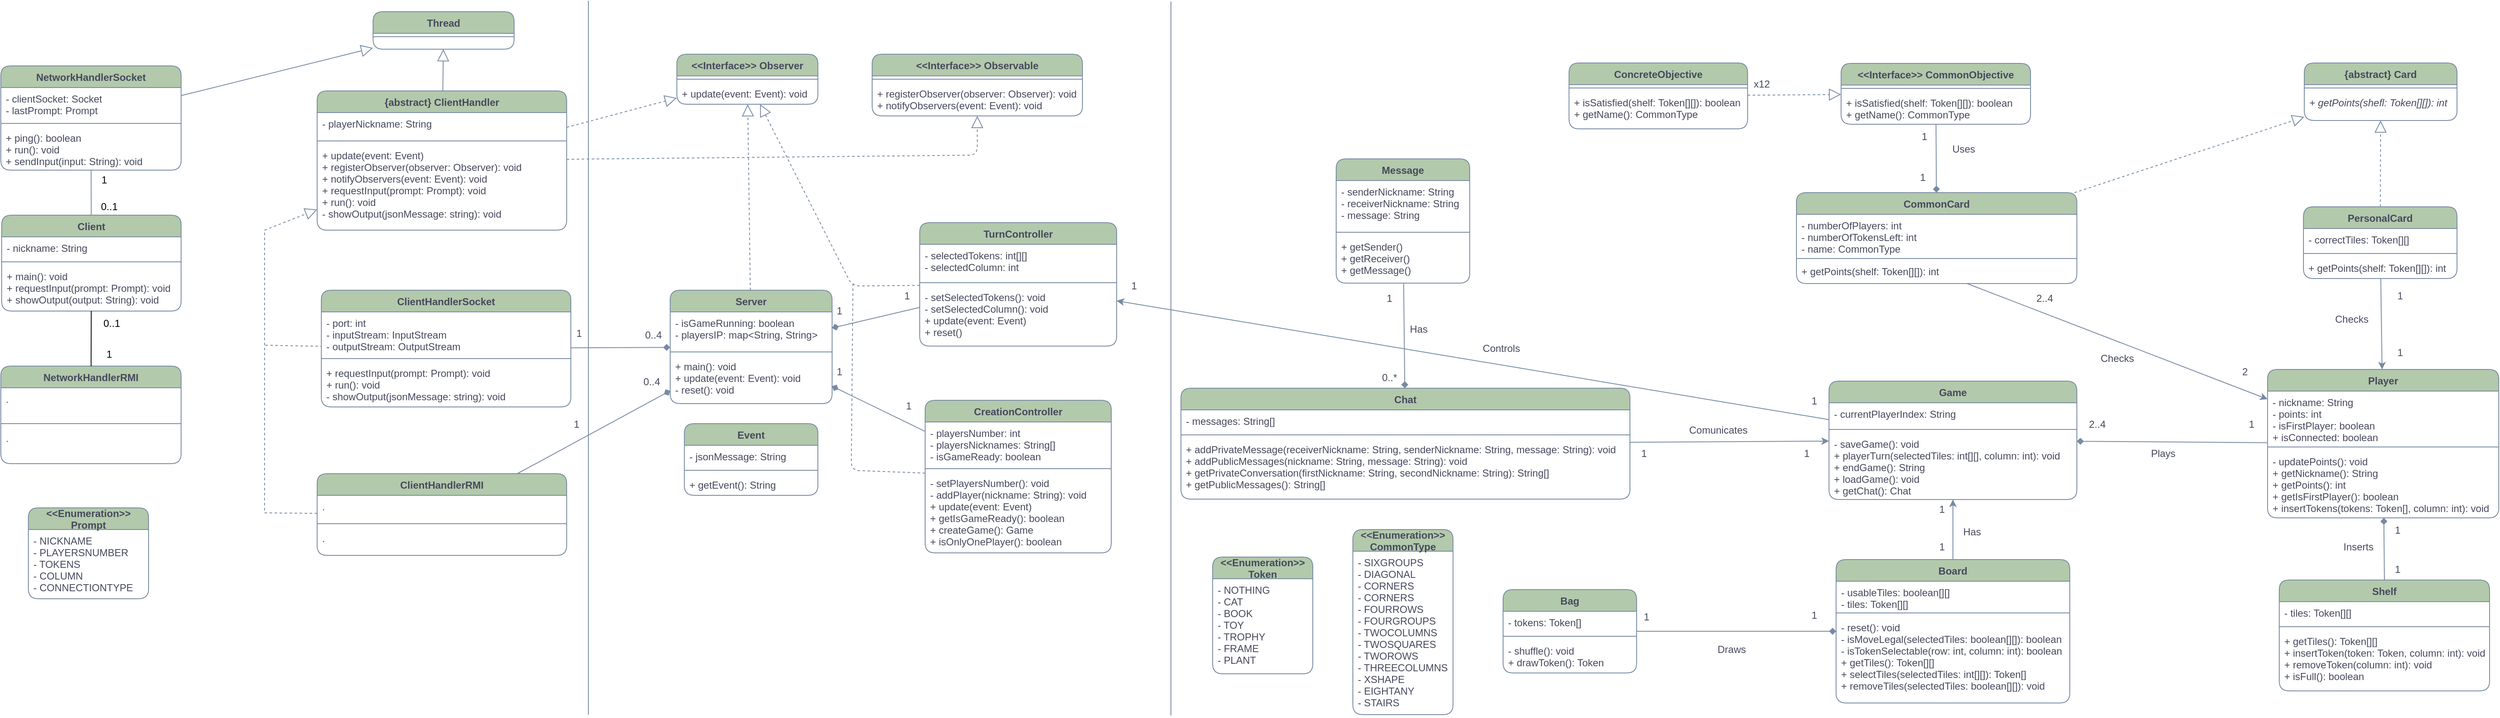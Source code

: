 <mxfile version="20.7.4" type="device"><diagram id="_t1ll57kga8P7ac47vfJ" name="Page-1"><mxGraphModel dx="3274" dy="862" grid="0" gridSize="10" guides="1" tooltips="1" connect="1" arrows="1" fold="1" page="0" pageScale="1" pageWidth="1169" pageHeight="827" background="#ffffff" math="0" shadow="0"><root><mxCell id="0"/><mxCell id="1" parent="0"/><mxCell id="5U5EhdQ0FwdngcvX8T_U-1" value="Player" style="swimlane;fontStyle=1;align=center;verticalAlign=top;childLayout=stackLayout;horizontal=1;startSize=26;horizontalStack=0;resizeParent=1;resizeParentMax=0;resizeLast=0;collapsible=1;marginBottom=0;labelBackgroundColor=none;fillColor=#B2C9AB;strokeColor=#788AA3;fontColor=#46495D;rounded=1;" parent="1" vertex="1"><mxGeometry x="1176" y="480" width="277" height="178" as="geometry"/></mxCell><mxCell id="5U5EhdQ0FwdngcvX8T_U-2" value="- nickname: String&#10;- points: int&#10;- isFirstPlayer: boolean&#10;+ isConnected: boolean" style="text;strokeColor=none;fillColor=none;align=left;verticalAlign=top;spacingLeft=4;spacingRight=4;overflow=hidden;rotatable=0;points=[[0,0.5],[1,0.5]];portConstraint=eastwest;labelBackgroundColor=none;fontColor=#46495D;rounded=1;" parent="5U5EhdQ0FwdngcvX8T_U-1" vertex="1"><mxGeometry y="26" width="277" height="63" as="geometry"/></mxCell><mxCell id="5U5EhdQ0FwdngcvX8T_U-3" value="" style="line;strokeWidth=1;fillColor=none;align=left;verticalAlign=middle;spacingTop=-1;spacingLeft=3;spacingRight=3;rotatable=0;labelPosition=right;points=[];portConstraint=eastwest;labelBackgroundColor=none;strokeColor=#788AA3;fontColor=#46495D;rounded=1;" parent="5U5EhdQ0FwdngcvX8T_U-1" vertex="1"><mxGeometry y="89" width="277" height="8" as="geometry"/></mxCell><mxCell id="5U5EhdQ0FwdngcvX8T_U-4" value="- updatePoints(): void&#10;+ getNickname(): String&#10;+ getPoints(): int&#10;+ getIsFirstPlayer(): boolean&#10;+ insertTokens(tokens: Token[], column: int): void" style="text;strokeColor=none;fillColor=none;align=left;verticalAlign=top;spacingLeft=4;spacingRight=4;overflow=hidden;rotatable=0;points=[[0,0.5],[1,0.5]];portConstraint=eastwest;labelBackgroundColor=none;fontColor=#46495D;rounded=1;" parent="5U5EhdQ0FwdngcvX8T_U-1" vertex="1"><mxGeometry y="97" width="277" height="81" as="geometry"/></mxCell><mxCell id="5U5EhdQ0FwdngcvX8T_U-5" value="Shelf" style="swimlane;fontStyle=1;align=center;verticalAlign=top;childLayout=stackLayout;horizontal=1;startSize=26;horizontalStack=0;resizeParent=1;resizeParentMax=0;resizeLast=0;collapsible=1;marginBottom=0;labelBackgroundColor=none;fillColor=#B2C9AB;strokeColor=#788AA3;fontColor=#46495D;rounded=1;" parent="1" vertex="1"><mxGeometry x="1190" y="732.5" width="252" height="133" as="geometry"/></mxCell><mxCell id="5U5EhdQ0FwdngcvX8T_U-6" value="- tiles: Token[][]" style="text;strokeColor=none;fillColor=none;align=left;verticalAlign=top;spacingLeft=4;spacingRight=4;overflow=hidden;rotatable=0;points=[[0,0.5],[1,0.5]];portConstraint=eastwest;labelBackgroundColor=none;fontColor=#46495D;rounded=1;" parent="5U5EhdQ0FwdngcvX8T_U-5" vertex="1"><mxGeometry y="26" width="252" height="26" as="geometry"/></mxCell><mxCell id="5U5EhdQ0FwdngcvX8T_U-7" value="" style="line;strokeWidth=1;fillColor=none;align=left;verticalAlign=middle;spacingTop=-1;spacingLeft=3;spacingRight=3;rotatable=0;labelPosition=right;points=[];portConstraint=eastwest;labelBackgroundColor=none;strokeColor=#788AA3;fontColor=#46495D;rounded=1;" parent="5U5EhdQ0FwdngcvX8T_U-5" vertex="1"><mxGeometry y="52" width="252" height="8" as="geometry"/></mxCell><mxCell id="5U5EhdQ0FwdngcvX8T_U-8" value="+ getTiles(): Token[][]&#10;+ insertToken(token: Token, column: int): void&#10;+ removeToken(column: int): void&#10;+ isFull(): boolean" style="text;strokeColor=none;fillColor=none;align=left;verticalAlign=top;spacingLeft=4;spacingRight=4;overflow=hidden;rotatable=0;points=[[0,0.5],[1,0.5]];portConstraint=eastwest;labelBackgroundColor=none;fontColor=#46495D;rounded=1;" parent="5U5EhdQ0FwdngcvX8T_U-5" vertex="1"><mxGeometry y="60" width="252" height="73" as="geometry"/></mxCell><mxCell id="5U5EhdQ0FwdngcvX8T_U-9" value="&lt;&lt;Enumeration&gt;&gt;&#10;Token" style="swimlane;fontStyle=1;childLayout=stackLayout;horizontal=1;startSize=26;fillColor=#B2C9AB;horizontalStack=0;resizeParent=1;resizeParentMax=0;resizeLast=0;collapsible=1;marginBottom=0;labelBackgroundColor=none;strokeColor=#788AA3;rounded=1;fontColor=#46495D;" parent="1" vertex="1"><mxGeometry x="-88" y="705" width="120" height="140" as="geometry"><mxRectangle x="130" y="310" width="140" height="40" as="alternateBounds"/></mxGeometry></mxCell><mxCell id="5U5EhdQ0FwdngcvX8T_U-10" value="- NOTHING&#10;- CAT&#10;- BOOK&#10;- TOY&#10;- TROPHY&#10;- FRAME&#10;- PLANT" style="text;strokeColor=none;fillColor=none;align=left;verticalAlign=top;spacingLeft=4;spacingRight=4;overflow=hidden;rotatable=0;points=[[0,0.5],[1,0.5]];portConstraint=eastwest;labelBackgroundColor=none;fontColor=#46495D;rounded=1;" parent="5U5EhdQ0FwdngcvX8T_U-9" vertex="1"><mxGeometry y="26" width="120" height="114" as="geometry"/></mxCell><mxCell id="5U5EhdQ0FwdngcvX8T_U-13" value="Bag" style="swimlane;fontStyle=1;align=center;verticalAlign=top;childLayout=stackLayout;horizontal=1;startSize=26;horizontalStack=0;resizeParent=1;resizeParentMax=0;resizeLast=0;collapsible=1;marginBottom=0;labelBackgroundColor=none;fillColor=#B2C9AB;strokeColor=#788AA3;fontColor=#46495D;rounded=1;" parent="1" vertex="1"><mxGeometry x="260" y="744" width="160" height="100" as="geometry"/></mxCell><mxCell id="5U5EhdQ0FwdngcvX8T_U-14" value="- tokens: Token[]" style="text;strokeColor=none;fillColor=none;align=left;verticalAlign=top;spacingLeft=4;spacingRight=4;overflow=hidden;rotatable=0;points=[[0,0.5],[1,0.5]];portConstraint=eastwest;labelBackgroundColor=none;fontColor=#46495D;rounded=1;" parent="5U5EhdQ0FwdngcvX8T_U-13" vertex="1"><mxGeometry y="26" width="160" height="26" as="geometry"/></mxCell><mxCell id="5U5EhdQ0FwdngcvX8T_U-15" value="" style="line;strokeWidth=1;fillColor=none;align=left;verticalAlign=middle;spacingTop=-1;spacingLeft=3;spacingRight=3;rotatable=0;labelPosition=right;points=[];portConstraint=eastwest;labelBackgroundColor=none;strokeColor=#788AA3;fontColor=#46495D;rounded=1;" parent="5U5EhdQ0FwdngcvX8T_U-13" vertex="1"><mxGeometry y="52" width="160" height="8" as="geometry"/></mxCell><mxCell id="5U5EhdQ0FwdngcvX8T_U-16" value="- shuffle(): void&#10;+ drawToken(): Token" style="text;strokeColor=none;fillColor=none;align=left;verticalAlign=top;spacingLeft=4;spacingRight=4;overflow=hidden;rotatable=0;points=[[0,0.5],[1,0.5]];portConstraint=eastwest;labelBackgroundColor=none;fontColor=#46495D;rounded=1;" parent="5U5EhdQ0FwdngcvX8T_U-13" vertex="1"><mxGeometry y="60" width="160" height="40" as="geometry"/></mxCell><mxCell id="5U5EhdQ0FwdngcvX8T_U-17" value="Board" style="swimlane;fontStyle=1;align=center;verticalAlign=top;childLayout=stackLayout;horizontal=1;startSize=26;horizontalStack=0;resizeParent=1;resizeParentMax=0;resizeLast=0;collapsible=1;marginBottom=0;labelBackgroundColor=none;fillColor=#B2C9AB;strokeColor=#788AA3;fontColor=#46495D;rounded=1;" parent="1" vertex="1"><mxGeometry x="659" y="708" width="280" height="172" as="geometry"/></mxCell><mxCell id="5U5EhdQ0FwdngcvX8T_U-18" value="- usableTiles: boolean[][]&#10;- tiles: Token[][]" style="text;strokeColor=none;fillColor=none;align=left;verticalAlign=top;spacingLeft=4;spacingRight=4;overflow=hidden;rotatable=0;points=[[0,0.5],[1,0.5]];portConstraint=eastwest;labelBackgroundColor=none;fontColor=#46495D;rounded=1;" parent="5U5EhdQ0FwdngcvX8T_U-17" vertex="1"><mxGeometry y="26" width="280" height="34" as="geometry"/></mxCell><mxCell id="5U5EhdQ0FwdngcvX8T_U-19" value="" style="line;strokeWidth=1;fillColor=none;align=left;verticalAlign=middle;spacingTop=-1;spacingLeft=3;spacingRight=3;rotatable=0;labelPosition=right;points=[];portConstraint=eastwest;labelBackgroundColor=none;strokeColor=#788AA3;fontColor=#46495D;rounded=1;" parent="5U5EhdQ0FwdngcvX8T_U-17" vertex="1"><mxGeometry y="60" width="280" height="8" as="geometry"/></mxCell><mxCell id="5U5EhdQ0FwdngcvX8T_U-20" value="- reset(): void&#10;- isMoveLegal(selectedTiles: boolean[][]): boolean&#10;- isTokenSelectable(row: int, column: int): boolean&#10;+ getTiles(): Token[][]&#10;+ selectTiles(selectedTiles: int[][]): Token[]&#10;+ removeTiles(selectedTiles: boolean[][]): void" style="text;strokeColor=none;fillColor=none;align=left;verticalAlign=top;spacingLeft=4;spacingRight=4;overflow=hidden;rotatable=0;points=[[0,0.5],[1,0.5]];portConstraint=eastwest;labelBackgroundColor=none;fontColor=#46495D;rounded=1;" parent="5U5EhdQ0FwdngcvX8T_U-17" vertex="1"><mxGeometry y="68" width="280" height="104" as="geometry"/></mxCell><mxCell id="5U5EhdQ0FwdngcvX8T_U-26" value="PersonalCard" style="swimlane;fontStyle=1;align=center;verticalAlign=top;childLayout=stackLayout;horizontal=1;startSize=26;horizontalStack=0;resizeParent=1;resizeParentMax=0;resizeLast=0;collapsible=1;marginBottom=0;labelBackgroundColor=none;fillColor=#B2C9AB;strokeColor=#788AA3;fontColor=#46495D;rounded=1;" parent="1" vertex="1"><mxGeometry x="1219" y="285" width="184" height="86" as="geometry"/></mxCell><mxCell id="5U5EhdQ0FwdngcvX8T_U-27" value="- correctTiles: Token[][]" style="text;strokeColor=none;fillColor=none;align=left;verticalAlign=top;spacingLeft=4;spacingRight=4;overflow=hidden;rotatable=0;points=[[0,0.5],[1,0.5]];portConstraint=eastwest;labelBackgroundColor=none;fontColor=#46495D;rounded=1;" parent="5U5EhdQ0FwdngcvX8T_U-26" vertex="1"><mxGeometry y="26" width="184" height="26" as="geometry"/></mxCell><mxCell id="5U5EhdQ0FwdngcvX8T_U-28" value="" style="line;strokeWidth=1;fillColor=none;align=left;verticalAlign=middle;spacingTop=-1;spacingLeft=3;spacingRight=3;rotatable=0;labelPosition=right;points=[];portConstraint=eastwest;labelBackgroundColor=none;strokeColor=#788AA3;fontColor=#46495D;rounded=1;" parent="5U5EhdQ0FwdngcvX8T_U-26" vertex="1"><mxGeometry y="52" width="184" height="8" as="geometry"/></mxCell><mxCell id="5U5EhdQ0FwdngcvX8T_U-29" value="+ getPoints(shelf: Token[][]): int" style="text;strokeColor=none;fillColor=none;align=left;verticalAlign=top;spacingLeft=4;spacingRight=4;overflow=hidden;rotatable=0;points=[[0,0.5],[1,0.5]];portConstraint=eastwest;labelBackgroundColor=none;fontColor=#46495D;rounded=1;" parent="5U5EhdQ0FwdngcvX8T_U-26" vertex="1"><mxGeometry y="60" width="184" height="26" as="geometry"/></mxCell><mxCell id="5U5EhdQ0FwdngcvX8T_U-30" value="CommonCard" style="swimlane;fontStyle=1;align=center;verticalAlign=top;childLayout=stackLayout;horizontal=1;startSize=26;horizontalStack=0;resizeParent=1;resizeParentMax=0;resizeLast=0;collapsible=1;marginBottom=0;labelBackgroundColor=none;fillColor=#B2C9AB;strokeColor=#788AA3;fontColor=#46495D;rounded=1;" parent="1" vertex="1"><mxGeometry x="611.5" y="268" width="336" height="109" as="geometry"/></mxCell><mxCell id="5U5EhdQ0FwdngcvX8T_U-31" value="- numberOfPlayers: int&#10;- numberOfTokensLeft: int&#10;- name: CommonType" style="text;strokeColor=none;fillColor=none;align=left;verticalAlign=top;spacingLeft=4;spacingRight=4;overflow=hidden;rotatable=0;points=[[0,0.5],[1,0.5]];portConstraint=eastwest;labelBackgroundColor=none;fontColor=#46495D;rounded=1;" parent="5U5EhdQ0FwdngcvX8T_U-30" vertex="1"><mxGeometry y="26" width="336" height="51" as="geometry"/></mxCell><mxCell id="5U5EhdQ0FwdngcvX8T_U-32" value="" style="line;strokeWidth=1;fillColor=none;align=left;verticalAlign=middle;spacingTop=-1;spacingLeft=3;spacingRight=3;rotatable=0;labelPosition=right;points=[];portConstraint=eastwest;labelBackgroundColor=none;strokeColor=#788AA3;fontColor=#46495D;rounded=1;" parent="5U5EhdQ0FwdngcvX8T_U-30" vertex="1"><mxGeometry y="77" width="336" height="4" as="geometry"/></mxCell><mxCell id="5U5EhdQ0FwdngcvX8T_U-33" value="+ getPoints(shelf: Token[][]): int&#10;" style="text;strokeColor=none;fillColor=none;align=left;verticalAlign=top;spacingLeft=4;spacingRight=4;overflow=hidden;rotatable=0;points=[[0,0.5],[1,0.5]];portConstraint=eastwest;labelBackgroundColor=none;fontColor=#46495D;rounded=1;" parent="5U5EhdQ0FwdngcvX8T_U-30" vertex="1"><mxGeometry y="81" width="336" height="28" as="geometry"/></mxCell><mxCell id="5U5EhdQ0FwdngcvX8T_U-46" value="Game" style="swimlane;fontStyle=1;align=center;verticalAlign=top;childLayout=stackLayout;horizontal=1;startSize=26;horizontalStack=0;resizeParent=1;resizeParentMax=0;resizeLast=0;collapsible=1;marginBottom=0;strokeColor=#788AA3;fontColor=#46495D;fillColor=#B2C9AB;labelBackgroundColor=none;rounded=1;" parent="1" vertex="1"><mxGeometry x="650.5" y="494" width="297" height="142" as="geometry"><mxRectangle x="788" y="483" width="68" height="26" as="alternateBounds"/></mxGeometry></mxCell><mxCell id="5U5EhdQ0FwdngcvX8T_U-47" value="- currentPlayerIndex: String" style="text;strokeColor=none;fillColor=none;align=left;verticalAlign=top;spacingLeft=4;spacingRight=4;overflow=hidden;rotatable=0;points=[[0,0.5],[1,0.5]];portConstraint=eastwest;fontColor=#46495D;labelBackgroundColor=none;rounded=1;" parent="5U5EhdQ0FwdngcvX8T_U-46" vertex="1"><mxGeometry y="26" width="297" height="28" as="geometry"/></mxCell><mxCell id="5U5EhdQ0FwdngcvX8T_U-48" value="" style="line;strokeWidth=1;fillColor=none;align=left;verticalAlign=middle;spacingTop=-1;spacingLeft=3;spacingRight=3;rotatable=0;labelPosition=right;points=[];portConstraint=eastwest;strokeColor=#788AA3;fontColor=#46495D;labelBackgroundColor=none;rounded=1;" parent="5U5EhdQ0FwdngcvX8T_U-46" vertex="1"><mxGeometry y="54" width="297" height="8" as="geometry"/></mxCell><mxCell id="5U5EhdQ0FwdngcvX8T_U-49" value="- saveGame(): void&#10;+ playerTurn(selectedTiles: int[][], column: int): void&#10;+ endGame(): String&#10;+ loadGame(): void&#10;+ getChat(): Chat" style="text;strokeColor=none;fillColor=none;align=left;verticalAlign=top;spacingLeft=4;spacingRight=4;overflow=hidden;rotatable=0;points=[[0,0.5],[1,0.5]];portConstraint=eastwest;fontColor=#46495D;labelBackgroundColor=none;rounded=1;" parent="5U5EhdQ0FwdngcvX8T_U-46" vertex="1"><mxGeometry y="62" width="297" height="80" as="geometry"/></mxCell><mxCell id="8uxAzN5dOBolWnlY6mp5-1" value="" style="endArrow=none;html=1;rounded=1;entryX=0.5;entryY=0;entryDx=0;entryDy=0;startArrow=diamond;startFill=1;endFill=0;labelBackgroundColor=none;strokeColor=#788AA3;fontColor=default;" parent="1" source="5U5EhdQ0FwdngcvX8T_U-1" target="5U5EhdQ0FwdngcvX8T_U-5" edge="1"><mxGeometry width="50" height="50" relative="1" as="geometry"><mxPoint x="973" y="651" as="sourcePoint"/><mxPoint x="1023" y="601" as="targetPoint"/></mxGeometry></mxCell><mxCell id="8uxAzN5dOBolWnlY6mp5-2" value="Inserts" style="text;html=1;strokeColor=none;fillColor=none;align=center;verticalAlign=middle;whiteSpace=wrap;rounded=1;labelBackgroundColor=none;fontColor=#46495D;" parent="1" vertex="1"><mxGeometry x="1255" y="678" width="60" height="30" as="geometry"/></mxCell><mxCell id="8uxAzN5dOBolWnlY6mp5-5" value="1" style="text;html=1;strokeColor=none;fillColor=none;align=center;verticalAlign=middle;whiteSpace=wrap;rounded=1;labelBackgroundColor=none;fontColor=#46495D;" parent="1" vertex="1"><mxGeometry x="1302" y="658" width="60" height="30" as="geometry"/></mxCell><mxCell id="8uxAzN5dOBolWnlY6mp5-6" value="1" style="text;html=1;strokeColor=none;fillColor=none;align=center;verticalAlign=middle;whiteSpace=wrap;rounded=1;labelBackgroundColor=none;fontColor=#46495D;" parent="1" vertex="1"><mxGeometry x="1302" y="705" width="60" height="30" as="geometry"/></mxCell><mxCell id="8uxAzN5dOBolWnlY6mp5-7" value="" style="endArrow=diamond;html=1;rounded=1;labelBackgroundColor=none;strokeColor=#788AA3;fontColor=default;endFill=1;" parent="1" source="5U5EhdQ0FwdngcvX8T_U-13" target="5U5EhdQ0FwdngcvX8T_U-17" edge="1"><mxGeometry width="50" height="50" relative="1" as="geometry"><mxPoint x="719" y="697" as="sourcePoint"/><mxPoint x="769" y="647" as="targetPoint"/></mxGeometry></mxCell><mxCell id="8uxAzN5dOBolWnlY6mp5-8" value="1" style="text;html=1;strokeColor=none;fillColor=none;align=center;verticalAlign=middle;whiteSpace=wrap;rounded=1;labelBackgroundColor=none;fontColor=#46495D;" parent="1" vertex="1"><mxGeometry x="402" y="762" width="60" height="30" as="geometry"/></mxCell><mxCell id="8uxAzN5dOBolWnlY6mp5-9" value="1" style="text;html=1;strokeColor=none;fillColor=none;align=center;verticalAlign=middle;whiteSpace=wrap;rounded=1;labelBackgroundColor=none;fontColor=#46495D;" parent="1" vertex="1"><mxGeometry x="603" y="760" width="60" height="30" as="geometry"/></mxCell><mxCell id="8uxAzN5dOBolWnlY6mp5-10" value="Draws" style="text;html=1;strokeColor=none;fillColor=none;align=center;verticalAlign=middle;whiteSpace=wrap;rounded=1;labelBackgroundColor=none;fontColor=#46495D;" parent="1" vertex="1"><mxGeometry x="503.5" y="801" width="60" height="30" as="geometry"/></mxCell><mxCell id="8uxAzN5dOBolWnlY6mp5-11" value="" style="endArrow=diamond;html=1;rounded=1;labelBackgroundColor=none;strokeColor=#788AA3;fontColor=default;startArrow=none;startFill=0;endFill=1;" parent="1" source="5U5EhdQ0FwdngcvX8T_U-1" target="5U5EhdQ0FwdngcvX8T_U-46" edge="1"><mxGeometry width="50" height="50" relative="1" as="geometry"><mxPoint x="886" y="497" as="sourcePoint"/><mxPoint x="936" y="447" as="targetPoint"/></mxGeometry></mxCell><mxCell id="8uxAzN5dOBolWnlY6mp5-12" value="1" style="text;html=1;strokeColor=none;fillColor=none;align=center;verticalAlign=middle;whiteSpace=wrap;rounded=1;labelBackgroundColor=none;fontColor=#46495D;" parent="1" vertex="1"><mxGeometry x="1127" y="531" width="60" height="30" as="geometry"/></mxCell><mxCell id="8uxAzN5dOBolWnlY6mp5-13" value="2..4" style="text;html=1;strokeColor=none;fillColor=none;align=center;verticalAlign=middle;whiteSpace=wrap;rounded=1;labelBackgroundColor=none;fontColor=#46495D;" parent="1" vertex="1"><mxGeometry x="942" y="531" width="60" height="30" as="geometry"/></mxCell><mxCell id="8uxAzN5dOBolWnlY6mp5-14" value="Plays" style="text;html=1;strokeColor=none;fillColor=none;align=center;verticalAlign=middle;whiteSpace=wrap;rounded=1;labelBackgroundColor=none;fontColor=#46495D;" parent="1" vertex="1"><mxGeometry x="1021" y="566" width="60" height="30" as="geometry"/></mxCell><mxCell id="8uxAzN5dOBolWnlY6mp5-15" value="" style="endArrow=classic;html=1;rounded=1;labelBackgroundColor=none;strokeColor=#788AA3;fontColor=default;" parent="1" source="5U5EhdQ0FwdngcvX8T_U-17" target="5U5EhdQ0FwdngcvX8T_U-46" edge="1"><mxGeometry width="50" height="50" relative="1" as="geometry"><mxPoint x="886" y="497" as="sourcePoint"/><mxPoint x="936" y="447" as="targetPoint"/></mxGeometry></mxCell><mxCell id="8uxAzN5dOBolWnlY6mp5-16" value="Has" style="text;html=1;strokeColor=none;fillColor=none;align=center;verticalAlign=middle;whiteSpace=wrap;rounded=1;labelBackgroundColor=none;fontColor=#46495D;" parent="1" vertex="1"><mxGeometry x="792" y="660" width="60" height="30" as="geometry"/></mxCell><mxCell id="8uxAzN5dOBolWnlY6mp5-17" value="1" style="text;html=1;strokeColor=none;fillColor=none;align=center;verticalAlign=middle;whiteSpace=wrap;rounded=1;labelBackgroundColor=none;fontColor=#46495D;" parent="1" vertex="1"><mxGeometry x="756" y="633" width="60" height="30" as="geometry"/></mxCell><mxCell id="8uxAzN5dOBolWnlY6mp5-18" value="1" style="text;html=1;strokeColor=none;fillColor=none;align=center;verticalAlign=middle;whiteSpace=wrap;rounded=1;labelBackgroundColor=none;fontColor=#46495D;" parent="1" vertex="1"><mxGeometry x="756" y="678" width="60" height="30" as="geometry"/></mxCell><mxCell id="8uxAzN5dOBolWnlY6mp5-19" value="" style="endArrow=classic;html=1;rounded=1;labelBackgroundColor=none;strokeColor=#788AA3;fontColor=default;" parent="1" source="5U5EhdQ0FwdngcvX8T_U-33" target="5U5EhdQ0FwdngcvX8T_U-1" edge="1"><mxGeometry width="50" height="50" relative="1" as="geometry"><mxPoint x="886" y="497" as="sourcePoint"/><mxPoint x="936" y="447" as="targetPoint"/></mxGeometry></mxCell><mxCell id="8uxAzN5dOBolWnlY6mp5-20" value="" style="endArrow=classic;html=1;rounded=1;labelBackgroundColor=none;strokeColor=#788AA3;fontColor=default;" parent="1" source="5U5EhdQ0FwdngcvX8T_U-26" target="5U5EhdQ0FwdngcvX8T_U-1" edge="1"><mxGeometry width="50" height="50" relative="1" as="geometry"><mxPoint x="886" y="497" as="sourcePoint"/><mxPoint x="936" y="447" as="targetPoint"/></mxGeometry></mxCell><mxCell id="8uxAzN5dOBolWnlY6mp5-21" value="2" style="text;html=1;strokeColor=none;fillColor=none;align=center;verticalAlign=middle;whiteSpace=wrap;rounded=1;labelBackgroundColor=none;fontColor=#46495D;" parent="1" vertex="1"><mxGeometry x="1119" y="468" width="60" height="30" as="geometry"/></mxCell><mxCell id="8uxAzN5dOBolWnlY6mp5-22" value="2..4" style="text;html=1;strokeColor=none;fillColor=none;align=center;verticalAlign=middle;whiteSpace=wrap;rounded=1;labelBackgroundColor=none;fontColor=#46495D;" parent="1" vertex="1"><mxGeometry x="879" y="380" width="60" height="30" as="geometry"/></mxCell><mxCell id="8uxAzN5dOBolWnlY6mp5-24" value="Checks" style="text;html=1;strokeColor=none;fillColor=none;align=center;verticalAlign=middle;whiteSpace=wrap;rounded=1;labelBackgroundColor=none;fontColor=#46495D;" parent="1" vertex="1"><mxGeometry x="966" y="452" width="60" height="30" as="geometry"/></mxCell><mxCell id="8uxAzN5dOBolWnlY6mp5-25" value="Checks" style="text;html=1;strokeColor=none;fillColor=none;align=center;verticalAlign=middle;whiteSpace=wrap;rounded=1;labelBackgroundColor=none;fontColor=#46495D;" parent="1" vertex="1"><mxGeometry x="1247" y="405" width="60" height="30" as="geometry"/></mxCell><mxCell id="8uxAzN5dOBolWnlY6mp5-26" value="1" style="text;html=1;strokeColor=none;fillColor=none;align=center;verticalAlign=middle;whiteSpace=wrap;rounded=1;labelBackgroundColor=none;fontColor=#46495D;" parent="1" vertex="1"><mxGeometry x="1305" y="445" width="60" height="30" as="geometry"/></mxCell><mxCell id="8uxAzN5dOBolWnlY6mp5-27" value="1" style="text;html=1;strokeColor=none;fillColor=none;align=center;verticalAlign=middle;whiteSpace=wrap;rounded=1;labelBackgroundColor=none;fontColor=#46495D;" parent="1" vertex="1"><mxGeometry x="1305" y="376.5" width="60" height="30" as="geometry"/></mxCell><mxCell id="8uxAzN5dOBolWnlY6mp5-40" value="{abstract} Card" style="swimlane;fontStyle=1;align=center;verticalAlign=top;childLayout=stackLayout;horizontal=1;startSize=26;horizontalStack=0;resizeParent=1;resizeParentMax=0;resizeLast=0;collapsible=1;marginBottom=0;strokeColor=#788AA3;fontColor=#46495D;fillColor=#B2C9AB;labelBackgroundColor=none;rounded=1;" parent="1" vertex="1"><mxGeometry x="1220" y="112.5" width="183" height="69" as="geometry"/></mxCell><mxCell id="8uxAzN5dOBolWnlY6mp5-42" value="" style="line;strokeWidth=1;fillColor=none;align=left;verticalAlign=middle;spacingTop=-1;spacingLeft=3;spacingRight=3;rotatable=0;labelPosition=right;points=[];portConstraint=eastwest;strokeColor=#788AA3;fontColor=#46495D;labelBackgroundColor=none;rounded=1;" parent="8uxAzN5dOBolWnlY6mp5-40" vertex="1"><mxGeometry y="26" width="183" height="8" as="geometry"/></mxCell><mxCell id="8uxAzN5dOBolWnlY6mp5-43" value="+ getPoints(shefl: Token[][]): int" style="text;strokeColor=none;fillColor=none;align=left;verticalAlign=top;spacingLeft=4;spacingRight=4;overflow=hidden;rotatable=0;points=[[0,0.5],[1,0.5]];portConstraint=eastwest;fontColor=#46495D;fontStyle=2;labelBackgroundColor=none;rounded=1;" parent="8uxAzN5dOBolWnlY6mp5-40" vertex="1"><mxGeometry y="34" width="183" height="35" as="geometry"/></mxCell><mxCell id="8uxAzN5dOBolWnlY6mp5-44" value="" style="endArrow=block;dashed=1;endFill=0;endSize=12;html=1;rounded=1;strokeColor=#788AA3;fontColor=default;fillColor=#B2C9AB;strokeWidth=1;labelBackgroundColor=none;" parent="1" source="5U5EhdQ0FwdngcvX8T_U-30" target="8uxAzN5dOBolWnlY6mp5-40" edge="1"><mxGeometry width="160" relative="1" as="geometry"><mxPoint x="753" y="513" as="sourcePoint"/><mxPoint x="913" y="513" as="targetPoint"/></mxGeometry></mxCell><mxCell id="8uxAzN5dOBolWnlY6mp5-45" value="" style="endArrow=block;dashed=1;endFill=0;endSize=12;html=1;rounded=1;strokeColor=#788AA3;fontColor=default;fillColor=#B2C9AB;strokeWidth=1;labelBackgroundColor=none;" parent="1" source="5U5EhdQ0FwdngcvX8T_U-26" target="8uxAzN5dOBolWnlY6mp5-40" edge="1"><mxGeometry width="160" relative="1" as="geometry"><mxPoint x="963.067" y="286" as="sourcePoint"/><mxPoint x="1058.396" y="217.5" as="targetPoint"/></mxGeometry></mxCell><mxCell id="vBfrhpClWb6Dbb61R3XF-8" value="" style="text;strokeColor=none;fillColor=none;align=left;verticalAlign=middle;spacingTop=-1;spacingLeft=4;spacingRight=4;rotatable=0;labelPosition=right;points=[];portConstraint=eastwest;fontColor=#46495D;labelBackgroundColor=none;rounded=1;" parent="1" vertex="1"><mxGeometry x="895" y="509" width="20" height="14" as="geometry"/></mxCell><mxCell id="vBfrhpClWb6Dbb61R3XF-10" value="&lt;&lt;Interface&gt;&gt; CommonObjective" style="swimlane;fontStyle=1;align=center;verticalAlign=top;childLayout=stackLayout;horizontal=1;startSize=26;horizontalStack=0;resizeParent=1;resizeParentMax=0;resizeLast=0;collapsible=1;marginBottom=0;labelBackgroundColor=none;fillStyle=auto;strokeColor=#788AA3;fontColor=#46495D;fillColor=#B2C9AB;rounded=1;" parent="1" vertex="1"><mxGeometry x="665" y="113" width="227" height="73" as="geometry"/></mxCell><mxCell id="vBfrhpClWb6Dbb61R3XF-12" value="" style="line;strokeWidth=1;fillColor=none;align=left;verticalAlign=middle;spacingTop=-1;spacingLeft=3;spacingRight=3;rotatable=0;labelPosition=right;points=[];portConstraint=eastwest;strokeColor=#788AA3;labelBackgroundColor=none;fillStyle=auto;fontColor=#46495D;rounded=1;" parent="vBfrhpClWb6Dbb61R3XF-10" vertex="1"><mxGeometry y="26" width="227" height="8" as="geometry"/></mxCell><mxCell id="vBfrhpClWb6Dbb61R3XF-13" value="+ isSatisfied(shelf: Token[][]): boolean&#10;+ getName(): CommonType" style="text;strokeColor=none;fillColor=none;align=left;verticalAlign=top;spacingLeft=4;spacingRight=4;overflow=hidden;rotatable=0;points=[[0,0.5],[1,0.5]];portConstraint=eastwest;labelBackgroundColor=none;fillStyle=auto;fontColor=#46495D;rounded=1;" parent="vBfrhpClWb6Dbb61R3XF-10" vertex="1"><mxGeometry y="34" width="227" height="39" as="geometry"/></mxCell><mxCell id="vBfrhpClWb6Dbb61R3XF-14" value="" style="endArrow=none;html=1;rounded=1;strokeColor=#788AA3;fontColor=default;fillColor=#B2C9AB;endFill=0;startArrow=diamond;startFill=1;labelBackgroundColor=none;" parent="1" source="5U5EhdQ0FwdngcvX8T_U-30" target="vBfrhpClWb6Dbb61R3XF-10" edge="1"><mxGeometry width="50" height="50" relative="1" as="geometry"><mxPoint x="801.5" y="541.5" as="sourcePoint"/><mxPoint x="851.5" y="491.5" as="targetPoint"/></mxGeometry></mxCell><mxCell id="PLnOk7ym_MhGNwWD7M-D-1" value="" style="endArrow=block;endFill=0;endSize=12;html=1;rounded=1;labelBackgroundColor=none;strokeColor=#788AA3;fontColor=default;strokeWidth=1;dashed=1;" parent="1" source="PLnOk7ym_MhGNwWD7M-D-6" target="vBfrhpClWb6Dbb61R3XF-10" edge="1"><mxGeometry width="160" relative="1" as="geometry"><mxPoint x="149" y="175" as="sourcePoint"/><mxPoint x="309" y="175" as="targetPoint"/></mxGeometry></mxCell><mxCell id="PLnOk7ym_MhGNwWD7M-D-6" value="ConcreteObjective" style="swimlane;fontStyle=1;align=center;verticalAlign=top;childLayout=stackLayout;horizontal=1;startSize=26;horizontalStack=0;resizeParent=1;resizeParentMax=0;resizeLast=0;collapsible=1;marginBottom=0;labelBackgroundColor=none;fillColor=#B2C9AB;strokeColor=#788AA3;fontColor=#46495D;rounded=1;" parent="1" vertex="1"><mxGeometry x="339" y="112.5" width="214" height="79" as="geometry"/></mxCell><mxCell id="PLnOk7ym_MhGNwWD7M-D-8" value="" style="line;strokeWidth=1;fillColor=none;align=left;verticalAlign=middle;spacingTop=-1;spacingLeft=3;spacingRight=3;rotatable=0;labelPosition=right;points=[];portConstraint=eastwest;strokeColor=#788AA3;labelBackgroundColor=none;fontColor=#46495D;rounded=1;" parent="PLnOk7ym_MhGNwWD7M-D-6" vertex="1"><mxGeometry y="26" width="214" height="8" as="geometry"/></mxCell><mxCell id="PLnOk7ym_MhGNwWD7M-D-9" value="+ isSatisfied(shelf: Token[][]): boolean&#10;+ getName(): CommonType" style="text;strokeColor=none;fillColor=none;align=left;verticalAlign=top;spacingLeft=4;spacingRight=4;overflow=hidden;rotatable=0;points=[[0,0.5],[1,0.5]];portConstraint=eastwest;labelBackgroundColor=none;fontColor=#46495D;rounded=1;" parent="PLnOk7ym_MhGNwWD7M-D-6" vertex="1"><mxGeometry y="34" width="214" height="45" as="geometry"/></mxCell><mxCell id="PLnOk7ym_MhGNwWD7M-D-23" value="x12" style="text;html=1;strokeColor=none;fillColor=none;align=center;verticalAlign=middle;whiteSpace=wrap;rounded=1;fontColor=#46495D;labelBackgroundColor=none;" parent="1" vertex="1"><mxGeometry x="540" y="123" width="60" height="30" as="geometry"/></mxCell><mxCell id="PLnOk7ym_MhGNwWD7M-D-24" value="Uses" style="text;html=1;strokeColor=none;fillColor=none;align=center;verticalAlign=middle;whiteSpace=wrap;rounded=1;fontColor=#46495D;labelBackgroundColor=none;" parent="1" vertex="1"><mxGeometry x="781.5" y="200.5" width="60" height="30" as="geometry"/></mxCell><mxCell id="PLnOk7ym_MhGNwWD7M-D-25" value="1" style="text;html=1;strokeColor=none;fillColor=none;align=center;verticalAlign=middle;whiteSpace=wrap;rounded=1;fontColor=#46495D;labelBackgroundColor=none;" parent="1" vertex="1"><mxGeometry x="735" y="186" width="60" height="30" as="geometry"/></mxCell><mxCell id="PLnOk7ym_MhGNwWD7M-D-26" value="1" style="text;html=1;strokeColor=none;fillColor=none;align=center;verticalAlign=middle;whiteSpace=wrap;rounded=1;fontColor=#46495D;labelBackgroundColor=none;" parent="1" vertex="1"><mxGeometry x="732.5" y="234.5" width="60" height="30" as="geometry"/></mxCell><mxCell id="PLnOk7ym_MhGNwWD7M-D-27" value="Chat" style="swimlane;fontStyle=1;align=center;verticalAlign=top;childLayout=stackLayout;horizontal=1;startSize=26;horizontalStack=0;resizeParent=1;resizeParentMax=0;resizeLast=0;collapsible=1;marginBottom=0;strokeColor=#788AA3;fontColor=#46495D;fillColor=#B2C9AB;labelBackgroundColor=none;rounded=1;" parent="1" vertex="1"><mxGeometry x="-126" y="502.5" width="538" height="133" as="geometry"><mxRectangle x="-126" y="502.5" width="62" height="26" as="alternateBounds"/></mxGeometry></mxCell><mxCell id="PLnOk7ym_MhGNwWD7M-D-28" value="- messages: String[]" style="text;strokeColor=none;fillColor=none;align=left;verticalAlign=top;spacingLeft=4;spacingRight=4;overflow=hidden;rotatable=0;points=[[0,0.5],[1,0.5]];portConstraint=eastwest;fontColor=#46495D;labelBackgroundColor=none;rounded=1;" parent="PLnOk7ym_MhGNwWD7M-D-27" vertex="1"><mxGeometry y="26" width="538" height="26" as="geometry"/></mxCell><mxCell id="PLnOk7ym_MhGNwWD7M-D-29" value="" style="line;strokeWidth=1;fillColor=none;align=left;verticalAlign=middle;spacingTop=-1;spacingLeft=3;spacingRight=3;rotatable=0;labelPosition=right;points=[];portConstraint=eastwest;strokeColor=#788AA3;fontColor=#46495D;labelBackgroundColor=none;rounded=1;" parent="PLnOk7ym_MhGNwWD7M-D-27" vertex="1"><mxGeometry y="52" width="538" height="8" as="geometry"/></mxCell><mxCell id="PLnOk7ym_MhGNwWD7M-D-30" value="+ addPrivateMessage(receiverNickname: String, senderNickname: String, message: String): void&#10;+ addPublicMessages(nickname: String, message: String): void&#10;+ getPrivateConversation(firstNickname: String, secondNickname: String): String[]&#10;+ getPublicMessages(): String[]" style="text;strokeColor=none;fillColor=none;align=left;verticalAlign=top;spacingLeft=4;spacingRight=4;overflow=hidden;rotatable=0;points=[[0,0.5],[1,0.5]];portConstraint=eastwest;fontColor=#46495D;labelBackgroundColor=none;rounded=1;" parent="PLnOk7ym_MhGNwWD7M-D-27" vertex="1"><mxGeometry y="60" width="538" height="73" as="geometry"/></mxCell><mxCell id="PLnOk7ym_MhGNwWD7M-D-31" value="" style="endArrow=classic;html=1;rounded=1;strokeColor=#788AA3;strokeWidth=1;fontColor=default;fillColor=#B2C9AB;labelBackgroundColor=none;" parent="1" source="PLnOk7ym_MhGNwWD7M-D-27" target="5U5EhdQ0FwdngcvX8T_U-46" edge="1"><mxGeometry width="50" height="50" relative="1" as="geometry"><mxPoint x="598" y="474" as="sourcePoint"/><mxPoint x="648" y="424" as="targetPoint"/></mxGeometry></mxCell><mxCell id="PLnOk7ym_MhGNwWD7M-D-32" value="Comunicates" style="text;html=1;strokeColor=none;fillColor=none;align=center;verticalAlign=middle;whiteSpace=wrap;rounded=1;fontColor=#46495D;labelBackgroundColor=none;" parent="1" vertex="1"><mxGeometry x="488" y="538" width="60" height="30" as="geometry"/></mxCell><mxCell id="PLnOk7ym_MhGNwWD7M-D-33" value="1" style="text;html=1;strokeColor=none;fillColor=none;align=center;verticalAlign=middle;whiteSpace=wrap;rounded=1;fontColor=#46495D;labelBackgroundColor=none;" parent="1" vertex="1"><mxGeometry x="399" y="566" width="60" height="30" as="geometry"/></mxCell><mxCell id="PLnOk7ym_MhGNwWD7M-D-34" value="1" style="text;html=1;strokeColor=none;fillColor=none;align=center;verticalAlign=middle;whiteSpace=wrap;rounded=1;fontColor=#46495D;labelBackgroundColor=none;" parent="1" vertex="1"><mxGeometry x="594" y="566" width="60" height="30" as="geometry"/></mxCell><mxCell id="a8PLMVxHOoQ-CeD5SFPR-1" value="Message" style="swimlane;fontStyle=1;align=center;verticalAlign=top;childLayout=stackLayout;horizontal=1;startSize=26;horizontalStack=0;resizeParent=1;resizeParentMax=0;resizeLast=0;collapsible=1;marginBottom=0;labelBackgroundColor=none;fillColor=#B2C9AB;strokeColor=#788AA3;fontColor=#46495D;rounded=1;" parent="1" vertex="1"><mxGeometry x="60" y="227.5" width="160" height="149" as="geometry"><mxRectangle x="60" y="227.5" width="86" height="26" as="alternateBounds"/></mxGeometry></mxCell><mxCell id="a8PLMVxHOoQ-CeD5SFPR-2" value="- senderNickname: String&#10;- receiverNickname: String&#10;- message: String" style="text;strokeColor=none;fillColor=none;align=left;verticalAlign=top;spacingLeft=4;spacingRight=4;overflow=hidden;rotatable=0;points=[[0,0.5],[1,0.5]];portConstraint=eastwest;labelBackgroundColor=none;fontColor=#46495D;rounded=1;" parent="a8PLMVxHOoQ-CeD5SFPR-1" vertex="1"><mxGeometry y="26" width="160" height="58" as="geometry"/></mxCell><mxCell id="a8PLMVxHOoQ-CeD5SFPR-3" value="" style="line;strokeWidth=1;fillColor=none;align=left;verticalAlign=middle;spacingTop=-1;spacingLeft=3;spacingRight=3;rotatable=0;labelPosition=right;points=[];portConstraint=eastwest;strokeColor=#788AA3;labelBackgroundColor=none;fontColor=#46495D;rounded=1;" parent="a8PLMVxHOoQ-CeD5SFPR-1" vertex="1"><mxGeometry y="84" width="160" height="8" as="geometry"/></mxCell><mxCell id="a8PLMVxHOoQ-CeD5SFPR-4" value="+ getSender()&#10;+ getReceiver()&#10;+ getMessage()" style="text;strokeColor=none;fillColor=none;align=left;verticalAlign=top;spacingLeft=4;spacingRight=4;overflow=hidden;rotatable=0;points=[[0,0.5],[1,0.5]];portConstraint=eastwest;labelBackgroundColor=none;fontColor=#46495D;rounded=1;" parent="a8PLMVxHOoQ-CeD5SFPR-1" vertex="1"><mxGeometry y="92" width="160" height="57" as="geometry"/></mxCell><mxCell id="a8PLMVxHOoQ-CeD5SFPR-5" value="" style="endArrow=diamond;html=1;rounded=1;strokeColor=#788AA3;fontColor=default;fillColor=#B2C9AB;endFill=1;labelBackgroundColor=none;" parent="1" source="a8PLMVxHOoQ-CeD5SFPR-1" target="PLnOk7ym_MhGNwWD7M-D-27" edge="1"><mxGeometry width="50" height="50" relative="1" as="geometry"><mxPoint x="114" y="390" as="sourcePoint"/><mxPoint x="548" y="405" as="targetPoint"/></mxGeometry></mxCell><mxCell id="a8PLMVxHOoQ-CeD5SFPR-6" value="&lt;&lt;Enumeration&gt;&gt;&#10;CommonType" style="swimlane;fontStyle=1;childLayout=stackLayout;horizontal=1;startSize=26;fillColor=#B2C9AB;horizontalStack=0;resizeParent=1;resizeParentMax=0;resizeLast=0;collapsible=1;marginBottom=0;labelBackgroundColor=none;strokeColor=#788AA3;rounded=1;fontColor=#46495D;" parent="1" vertex="1"><mxGeometry x="80" y="672" width="120" height="222" as="geometry"><mxRectangle x="130" y="310" width="140" height="40" as="alternateBounds"/></mxGeometry></mxCell><mxCell id="a8PLMVxHOoQ-CeD5SFPR-7" value="- SIXGROUPS&#10;- DIAGONAL&#10;- CORNERS&#10;- CORNERS&#10;- FOURROWS&#10;- FOURGROUPS&#10;- TWOCOLUMNS&#10;- TWOSQUARES&#10;- TWOROWS&#10;- THREECOLUMNS&#10;- XSHAPE&#10;- EIGHTANY&#10;- STAIRS" style="text;strokeColor=none;fillColor=none;align=left;verticalAlign=top;spacingLeft=4;spacingRight=4;overflow=hidden;rotatable=0;points=[[0,0.5],[1,0.5]];portConstraint=eastwest;labelBackgroundColor=none;fontColor=#46495D;rounded=1;" parent="a8PLMVxHOoQ-CeD5SFPR-6" vertex="1"><mxGeometry y="26" width="120" height="196" as="geometry"/></mxCell><mxCell id="wozf2qCuXSpwEP8M31ak-1" value="Has" style="text;html=1;strokeColor=none;fillColor=none;align=center;verticalAlign=middle;whiteSpace=wrap;rounded=1;labelBackgroundColor=none;fontColor=#46495D;" parent="1" vertex="1"><mxGeometry x="129" y="417" width="60" height="30" as="geometry"/></mxCell><mxCell id="wozf2qCuXSpwEP8M31ak-2" value="0..*" style="text;html=1;strokeColor=none;fillColor=none;align=center;verticalAlign=middle;whiteSpace=wrap;rounded=1;labelBackgroundColor=none;fontColor=#46495D;" parent="1" vertex="1"><mxGeometry x="94" y="475" width="60" height="30" as="geometry"/></mxCell><mxCell id="-HBU2RyWP9QyvOJLtcOA-5" value="&lt;&lt;Interface&gt;&gt; Observer" style="swimlane;fontStyle=1;align=center;verticalAlign=top;childLayout=stackLayout;horizontal=1;startSize=26;horizontalStack=0;resizeParent=1;resizeParentMax=0;resizeLast=0;collapsible=1;marginBottom=0;strokeColor=#788AA3;fontColor=#46495D;fillColor=#B2C9AB;labelBackgroundColor=none;rounded=1;" parent="1" vertex="1"><mxGeometry x="-730" y="102" width="169" height="60" as="geometry"/></mxCell><mxCell id="-HBU2RyWP9QyvOJLtcOA-7" value="" style="line;strokeWidth=1;fillColor=none;align=left;verticalAlign=middle;spacingTop=-1;spacingLeft=3;spacingRight=3;rotatable=0;labelPosition=right;points=[];portConstraint=eastwest;strokeColor=#788AA3;fontColor=#46495D;labelBackgroundColor=none;rounded=1;" parent="-HBU2RyWP9QyvOJLtcOA-5" vertex="1"><mxGeometry y="26" width="169" height="8" as="geometry"/></mxCell><mxCell id="-HBU2RyWP9QyvOJLtcOA-8" value="+ update(event: Event): void" style="text;strokeColor=none;fillColor=none;align=left;verticalAlign=top;spacingLeft=4;spacingRight=4;overflow=hidden;rotatable=0;points=[[0,0.5],[1,0.5]];portConstraint=eastwest;fontColor=#46495D;labelBackgroundColor=none;rounded=1;" parent="-HBU2RyWP9QyvOJLtcOA-5" vertex="1"><mxGeometry y="34" width="169" height="26" as="geometry"/></mxCell><mxCell id="-HBU2RyWP9QyvOJLtcOA-25" value="Event" style="swimlane;fontStyle=1;align=center;verticalAlign=top;childLayout=stackLayout;horizontal=1;startSize=26;horizontalStack=0;resizeParent=1;resizeParentMax=0;resizeLast=0;collapsible=1;marginBottom=0;strokeColor=#788AA3;fontColor=#46495D;fillColor=#B2C9AB;labelBackgroundColor=none;rounded=1;" parent="1" vertex="1"><mxGeometry x="-721" y="545" width="160" height="86" as="geometry"/></mxCell><mxCell id="-HBU2RyWP9QyvOJLtcOA-26" value="- jsonMessage: String" style="text;strokeColor=none;fillColor=none;align=left;verticalAlign=top;spacingLeft=4;spacingRight=4;overflow=hidden;rotatable=0;points=[[0,0.5],[1,0.5]];portConstraint=eastwest;fontColor=#46495D;labelBackgroundColor=none;rounded=1;" parent="-HBU2RyWP9QyvOJLtcOA-25" vertex="1"><mxGeometry y="26" width="160" height="26" as="geometry"/></mxCell><mxCell id="-HBU2RyWP9QyvOJLtcOA-27" value="" style="line;strokeWidth=1;fillColor=none;align=left;verticalAlign=middle;spacingTop=-1;spacingLeft=3;spacingRight=3;rotatable=0;labelPosition=right;points=[];portConstraint=eastwest;strokeColor=#788AA3;fontColor=#46495D;labelBackgroundColor=none;rounded=1;" parent="-HBU2RyWP9QyvOJLtcOA-25" vertex="1"><mxGeometry y="52" width="160" height="8" as="geometry"/></mxCell><mxCell id="-HBU2RyWP9QyvOJLtcOA-28" value="+ getEvent(): String" style="text;strokeColor=none;fillColor=none;align=left;verticalAlign=top;spacingLeft=4;spacingRight=4;overflow=hidden;rotatable=0;points=[[0,0.5],[1,0.5]];portConstraint=eastwest;fontColor=#46495D;labelBackgroundColor=none;rounded=1;" parent="-HBU2RyWP9QyvOJLtcOA-25" vertex="1"><mxGeometry y="60" width="160" height="26" as="geometry"/></mxCell><mxCell id="cAT8T3cnWf1jHh1vPhZ0-1" value="TurnController" style="swimlane;fontStyle=1;align=center;verticalAlign=top;childLayout=stackLayout;horizontal=1;startSize=26;horizontalStack=0;resizeParent=1;resizeParentMax=0;resizeLast=0;collapsible=1;marginBottom=0;labelBackgroundColor=none;fillColor=#B2C9AB;strokeColor=#788AA3;fontColor=#46495D;rounded=1;" parent="1" vertex="1"><mxGeometry x="-439" y="304" width="236" height="148" as="geometry"/></mxCell><mxCell id="cAT8T3cnWf1jHh1vPhZ0-2" value="- selectedTokens: int[][]&#10;- selectedColumn: int" style="text;strokeColor=none;fillColor=none;align=left;verticalAlign=top;spacingLeft=4;spacingRight=4;overflow=hidden;rotatable=0;points=[[0,0.5],[1,0.5]];portConstraint=eastwest;labelBackgroundColor=none;fontColor=#46495D;rounded=1;" parent="cAT8T3cnWf1jHh1vPhZ0-1" vertex="1"><mxGeometry y="26" width="236" height="42" as="geometry"/></mxCell><mxCell id="cAT8T3cnWf1jHh1vPhZ0-3" value="" style="line;strokeWidth=1;fillColor=none;align=left;verticalAlign=middle;spacingTop=-1;spacingLeft=3;spacingRight=3;rotatable=0;labelPosition=right;points=[];portConstraint=eastwest;strokeColor=#788AA3;labelBackgroundColor=none;fontColor=#46495D;rounded=1;" parent="cAT8T3cnWf1jHh1vPhZ0-1" vertex="1"><mxGeometry y="68" width="236" height="8" as="geometry"/></mxCell><mxCell id="cAT8T3cnWf1jHh1vPhZ0-4" value="- setSelectedTokens(): void&#10;- setSelectedColumn(): void&#10;+ update(event: Event)&#10;+ reset()" style="text;strokeColor=none;fillColor=none;align=left;verticalAlign=top;spacingLeft=4;spacingRight=4;overflow=hidden;rotatable=0;points=[[0,0.5],[1,0.5]];portConstraint=eastwest;labelBackgroundColor=none;fontColor=#46495D;rounded=1;" parent="cAT8T3cnWf1jHh1vPhZ0-1" vertex="1"><mxGeometry y="76" width="236" height="72" as="geometry"/></mxCell><mxCell id="I9CVy7-wBzJj7a2z1UcO-1" value="CreationController" style="swimlane;fontStyle=1;align=center;verticalAlign=top;childLayout=stackLayout;horizontal=1;startSize=26;horizontalStack=0;resizeParent=1;resizeParentMax=0;resizeLast=0;collapsible=1;marginBottom=0;labelBackgroundColor=none;fillColor=#B2C9AB;strokeColor=#788AA3;fontColor=#46495D;rounded=1;" parent="1" vertex="1"><mxGeometry x="-432.5" y="517" width="223" height="183" as="geometry"/></mxCell><mxCell id="I9CVy7-wBzJj7a2z1UcO-2" value="- playersNumber: int&#10;- playersNicknames: String[]&#10;- isGameReady: boolean" style="text;strokeColor=none;fillColor=none;align=left;verticalAlign=top;spacingLeft=4;spacingRight=4;overflow=hidden;rotatable=0;points=[[0,0.5],[1,0.5]];portConstraint=eastwest;labelBackgroundColor=none;fontColor=#46495D;rounded=1;" parent="I9CVy7-wBzJj7a2z1UcO-1" vertex="1"><mxGeometry y="26" width="223" height="52" as="geometry"/></mxCell><mxCell id="I9CVy7-wBzJj7a2z1UcO-3" value="" style="line;strokeWidth=1;fillColor=none;align=left;verticalAlign=middle;spacingTop=-1;spacingLeft=3;spacingRight=3;rotatable=0;labelPosition=right;points=[];portConstraint=eastwest;strokeColor=#788AA3;labelBackgroundColor=none;fontColor=#46495D;rounded=1;" parent="I9CVy7-wBzJj7a2z1UcO-1" vertex="1"><mxGeometry y="78" width="223" height="8" as="geometry"/></mxCell><mxCell id="I9CVy7-wBzJj7a2z1UcO-4" value="- setPlayersNumber(): void&#10;- addPlayer(nickname: String): void&#10;+ update(event: Event)&#10;+ getIsGameReady(): boolean&#10;+ createGame(): Game&#10;+ isOnlyOnePlayer(): boolean" style="text;strokeColor=none;fillColor=none;align=left;verticalAlign=top;spacingLeft=4;spacingRight=4;overflow=hidden;rotatable=0;points=[[0,0.5],[1,0.5]];portConstraint=eastwest;labelBackgroundColor=none;fontColor=#46495D;rounded=1;" parent="I9CVy7-wBzJj7a2z1UcO-1" vertex="1"><mxGeometry y="86" width="223" height="97" as="geometry"/></mxCell><mxCell id="I9CVy7-wBzJj7a2z1UcO-7" value="" style="endArrow=classic;html=1;rounded=1;strokeColor=#788AA3;fontColor=default;fillColor=#B2C9AB;movable=1;resizable=1;rotatable=1;deletable=1;editable=1;connectable=1;labelBackgroundColor=none;" parent="1" source="5U5EhdQ0FwdngcvX8T_U-46" target="cAT8T3cnWf1jHh1vPhZ0-1" edge="1"><mxGeometry width="50" height="50" relative="1" as="geometry"><mxPoint x="135" y="771" as="sourcePoint"/><mxPoint x="346" y="642" as="targetPoint"/></mxGeometry></mxCell><mxCell id="I9CVy7-wBzJj7a2z1UcO-8" value="Controls" style="text;html=1;strokeColor=none;fillColor=none;align=center;verticalAlign=middle;whiteSpace=wrap;rounded=1;fontColor=#46495D;container=0;movable=1;resizable=1;rotatable=1;deletable=1;editable=1;connectable=1;labelBackgroundColor=none;" parent="1" vertex="1"><mxGeometry x="228" y="440" width="60" height="30" as="geometry"/></mxCell><mxCell id="I9CVy7-wBzJj7a2z1UcO-13" value="1" style="text;html=1;strokeColor=none;fillColor=none;align=center;verticalAlign=middle;whiteSpace=wrap;rounded=1;fontColor=#46495D;labelBackgroundColor=none;" parent="1" vertex="1"><mxGeometry x="603" y="502.5" width="60" height="30" as="geometry"/></mxCell><mxCell id="I9CVy7-wBzJj7a2z1UcO-14" value="1" style="text;html=1;strokeColor=none;fillColor=none;align=center;verticalAlign=middle;whiteSpace=wrap;rounded=1;fontColor=#46495D;labelBackgroundColor=none;" parent="1" vertex="1"><mxGeometry x="-212" y="365" width="60" height="30" as="geometry"/></mxCell><mxCell id="I9CVy7-wBzJj7a2z1UcO-28" value="&lt;&lt;Interface&gt;&gt; Observable" style="swimlane;fontStyle=1;align=center;verticalAlign=top;childLayout=stackLayout;horizontal=1;startSize=26;horizontalStack=0;resizeParent=1;resizeParentMax=0;resizeLast=0;collapsible=1;marginBottom=0;strokeColor=#788AA3;fontColor=#46495D;fillColor=#B2C9AB;labelBackgroundColor=none;rounded=1;" parent="1" vertex="1"><mxGeometry x="-496" y="102" width="252" height="74" as="geometry"/></mxCell><mxCell id="I9CVy7-wBzJj7a2z1UcO-29" value="" style="line;strokeWidth=1;fillColor=none;align=left;verticalAlign=middle;spacingTop=-1;spacingLeft=3;spacingRight=3;rotatable=0;labelPosition=right;points=[];portConstraint=eastwest;strokeColor=#788AA3;fontColor=#46495D;labelBackgroundColor=none;rounded=1;" parent="I9CVy7-wBzJj7a2z1UcO-28" vertex="1"><mxGeometry y="26" width="252" height="8" as="geometry"/></mxCell><mxCell id="I9CVy7-wBzJj7a2z1UcO-30" value="+ registerObserver(observer: Observer): void&#10;+ notifyObservers(event: Event): void" style="text;strokeColor=none;fillColor=none;align=left;verticalAlign=top;spacingLeft=4;spacingRight=4;overflow=hidden;rotatable=0;points=[[0,0.5],[1,0.5]];portConstraint=eastwest;fontColor=#46495D;labelBackgroundColor=none;rounded=1;" parent="I9CVy7-wBzJj7a2z1UcO-28" vertex="1"><mxGeometry y="34" width="252" height="40" as="geometry"/></mxCell><mxCell id="7ihqxCim4OW2r3heXegh-5" value="Server&#10;" style="swimlane;fontStyle=1;align=center;verticalAlign=top;childLayout=stackLayout;horizontal=1;startSize=26;horizontalStack=0;resizeParent=1;resizeParentMax=0;resizeLast=0;collapsible=1;marginBottom=0;strokeColor=#788AA3;fontColor=#46495D;fillColor=#B2C9AB;rounded=1;labelBackgroundColor=none;" parent="1" vertex="1"><mxGeometry x="-738" y="385" width="194" height="136" as="geometry"/></mxCell><mxCell id="7ihqxCim4OW2r3heXegh-6" value="- isGameRunning: boolean&#10;- playersIP: map&lt;String, String&gt;" style="text;strokeColor=none;fillColor=none;align=left;verticalAlign=top;spacingLeft=4;spacingRight=4;overflow=hidden;rotatable=0;points=[[0,0.5],[1,0.5]];portConstraint=eastwest;fontColor=#46495D;rounded=1;labelBackgroundColor=none;" parent="7ihqxCim4OW2r3heXegh-5" vertex="1"><mxGeometry y="26" width="194" height="44" as="geometry"/></mxCell><mxCell id="7ihqxCim4OW2r3heXegh-7" value="" style="line;strokeWidth=1;fillColor=none;align=left;verticalAlign=middle;spacingTop=-1;spacingLeft=3;spacingRight=3;rotatable=0;labelPosition=right;points=[];portConstraint=eastwest;strokeColor=#788AA3;fontColor=#46495D;rounded=1;labelBackgroundColor=none;" parent="7ihqxCim4OW2r3heXegh-5" vertex="1"><mxGeometry y="70" width="194" height="8" as="geometry"/></mxCell><mxCell id="7ihqxCim4OW2r3heXegh-8" value="+ main(): void&#10;+ update(event: Event): void&#10;- reset(): void" style="text;strokeColor=none;fillColor=none;align=left;verticalAlign=top;spacingLeft=4;spacingRight=4;overflow=hidden;rotatable=0;points=[[0,0.5],[1,0.5]];portConstraint=eastwest;fontColor=#46495D;rounded=1;labelBackgroundColor=none;" parent="7ihqxCim4OW2r3heXegh-5" vertex="1"><mxGeometry y="78" width="194" height="58" as="geometry"/></mxCell><mxCell id="7ihqxCim4OW2r3heXegh-9" value="" style="endArrow=diamond;html=1;rounded=1;labelBackgroundColor=none;strokeColor=#788AA3;fontColor=default;endFill=1;" parent="1" source="I9CVy7-wBzJj7a2z1UcO-1" target="7ihqxCim4OW2r3heXegh-5" edge="1"><mxGeometry width="50" height="50" relative="1" as="geometry"><mxPoint x="-720" y="379" as="sourcePoint"/><mxPoint x="-570.0" y="379" as="targetPoint"/></mxGeometry></mxCell><mxCell id="7ihqxCim4OW2r3heXegh-10" value="" style="endArrow=diamond;html=1;rounded=1;labelBackgroundColor=none;strokeColor=#788AA3;fontColor=default;endFill=1;" parent="1" source="cAT8T3cnWf1jHh1vPhZ0-1" target="7ihqxCim4OW2r3heXegh-5" edge="1"><mxGeometry width="50" height="50" relative="1" as="geometry"><mxPoint x="-603.449" y="452.0" as="sourcePoint"/><mxPoint x="-534.701" y="555.0" as="targetPoint"/></mxGeometry></mxCell><mxCell id="7ihqxCim4OW2r3heXegh-13" value="" style="endArrow=none;html=1;rounded=1;strokeColor=#788AA3;fontColor=default;fillColor=#B2C9AB;labelBackgroundColor=none;" parent="1" edge="1"><mxGeometry width="50" height="50" relative="1" as="geometry"><mxPoint x="-138" y="895" as="sourcePoint"/><mxPoint x="-138" y="39" as="targetPoint"/></mxGeometry></mxCell><mxCell id="v1uqkBfeqKUER6OsU8HE-2" value="1" style="text;html=1;strokeColor=none;fillColor=none;align=center;verticalAlign=middle;whiteSpace=wrap;rounded=1;labelBackgroundColor=none;fontColor=#46495D;" parent="1" vertex="1"><mxGeometry x="94" y="380" width="60" height="30" as="geometry"/></mxCell><mxCell id="v1uqkBfeqKUER6OsU8HE-21" value="" style="endArrow=none;html=1;rounded=1;strokeColor=#788AA3;fontColor=default;fillColor=#B2C9AB;labelBackgroundColor=none;" parent="1" edge="1"><mxGeometry width="50" height="50" relative="1" as="geometry"><mxPoint x="-836" y="894" as="sourcePoint"/><mxPoint x="-836" y="38" as="targetPoint"/></mxGeometry></mxCell><mxCell id="v1uqkBfeqKUER6OsU8HE-33" value="Client" style="swimlane;fontStyle=1;align=center;verticalAlign=top;childLayout=stackLayout;horizontal=1;startSize=26;horizontalStack=0;resizeParent=1;resizeParentMax=0;resizeLast=0;collapsible=1;marginBottom=0;rounded=1;strokeColor=#788AA3;fontColor=#46495D;fillColor=#B2C9AB;labelBackgroundColor=none;" parent="1" vertex="1"><mxGeometry x="-1539" y="295" width="215" height="115" as="geometry"/></mxCell><mxCell id="v1uqkBfeqKUER6OsU8HE-34" value="- nickname: String" style="text;strokeColor=none;fillColor=none;align=left;verticalAlign=top;spacingLeft=4;spacingRight=4;overflow=hidden;rotatable=0;points=[[0,0.5],[1,0.5]];portConstraint=eastwest;rounded=1;fontColor=#46495D;labelBackgroundColor=none;" parent="v1uqkBfeqKUER6OsU8HE-33" vertex="1"><mxGeometry y="26" width="215" height="26" as="geometry"/></mxCell><mxCell id="v1uqkBfeqKUER6OsU8HE-35" value="" style="line;strokeWidth=1;fillColor=none;align=left;verticalAlign=middle;spacingTop=-1;spacingLeft=3;spacingRight=3;rotatable=0;labelPosition=right;points=[];portConstraint=eastwest;strokeColor=#788AA3;rounded=1;fontColor=#46495D;labelBackgroundColor=none;" parent="v1uqkBfeqKUER6OsU8HE-33" vertex="1"><mxGeometry y="52" width="215" height="8" as="geometry"/></mxCell><mxCell id="v1uqkBfeqKUER6OsU8HE-36" value="+ main(): void&#10;+ requestInput(prompt: Prompt): void&#10;+ showOutput(output: String): void" style="text;strokeColor=none;fillColor=none;align=left;verticalAlign=top;spacingLeft=4;spacingRight=4;overflow=hidden;rotatable=0;points=[[0,0.5],[1,0.5]];portConstraint=eastwest;rounded=1;fontColor=#46495D;labelBackgroundColor=none;" parent="v1uqkBfeqKUER6OsU8HE-33" vertex="1"><mxGeometry y="60" width="215" height="55" as="geometry"/></mxCell><mxCell id="v1uqkBfeqKUER6OsU8HE-62" value="" style="endArrow=block;endFill=0;endSize=12;html=1;rounded=1;labelBackgroundColor=none;strokeColor=#788AA3;fontColor=default;strokeWidth=1;dashed=1;" parent="1" source="cAT8T3cnWf1jHh1vPhZ0-1" target="-HBU2RyWP9QyvOJLtcOA-5" edge="1"><mxGeometry width="160" relative="1" as="geometry"><mxPoint x="-739" y="153" as="sourcePoint"/><mxPoint x="-682.5" y="153" as="targetPoint"/><Array as="points"><mxPoint x="-520" y="380"/></Array></mxGeometry></mxCell><mxCell id="v1uqkBfeqKUER6OsU8HE-63" value="" style="endArrow=none;dashed=1;html=1;strokeWidth=1;strokeColor=#788AA3;fontColor=default;fillColor=#B2C9AB;rounded=1;labelBackgroundColor=none;" parent="1" source="I9CVy7-wBzJj7a2z1UcO-1" edge="1"><mxGeometry width="50" height="50" relative="1" as="geometry"><mxPoint x="-994.248" y="307.5" as="sourcePoint"/><mxPoint x="-519" y="378" as="targetPoint"/><Array as="points"><mxPoint x="-521" y="601"/></Array></mxGeometry></mxCell><mxCell id="YEpMmnGzioOwQW1EihOI-1" value="ClientHandlerSocket" style="swimlane;fontStyle=1;align=center;verticalAlign=top;childLayout=stackLayout;horizontal=1;startSize=26;horizontalStack=0;resizeParent=1;resizeParentMax=0;resizeLast=0;collapsible=1;marginBottom=0;labelBackgroundColor=none;fillColor=#B2C9AB;strokeColor=#788AA3;fontColor=#46495D;rounded=1;" parent="1" vertex="1"><mxGeometry x="-1156" y="385" width="299" height="140" as="geometry"/></mxCell><mxCell id="YEpMmnGzioOwQW1EihOI-2" value="- port: int&#10;- inputStream: InputStream&#10;- outputStream: OutputStream" style="text;strokeColor=none;fillColor=none;align=left;verticalAlign=top;spacingLeft=4;spacingRight=4;overflow=hidden;rotatable=0;points=[[0,0.5],[1,0.5]];portConstraint=eastwest;labelBackgroundColor=none;fontColor=#46495D;rounded=1;" parent="YEpMmnGzioOwQW1EihOI-1" vertex="1"><mxGeometry y="26" width="299" height="52" as="geometry"/></mxCell><mxCell id="YEpMmnGzioOwQW1EihOI-3" value="" style="line;strokeWidth=1;fillColor=none;align=left;verticalAlign=middle;spacingTop=-1;spacingLeft=3;spacingRight=3;rotatable=0;labelPosition=right;points=[];portConstraint=eastwest;strokeColor=#788AA3;labelBackgroundColor=none;fontColor=#46495D;rounded=1;" parent="YEpMmnGzioOwQW1EihOI-1" vertex="1"><mxGeometry y="78" width="299" height="8" as="geometry"/></mxCell><mxCell id="YEpMmnGzioOwQW1EihOI-4" value="+ requestInput(prompt: Prompt): void&#10;+ run(): void&#10;- showOutput(jsonMessage: string): void" style="text;strokeColor=none;fillColor=none;align=left;verticalAlign=top;spacingLeft=4;spacingRight=4;overflow=hidden;rotatable=0;points=[[0,0.5],[1,0.5]];portConstraint=eastwest;labelBackgroundColor=none;fontColor=#46495D;rounded=1;" parent="YEpMmnGzioOwQW1EihOI-1" vertex="1"><mxGeometry y="86" width="299" height="54" as="geometry"/></mxCell><mxCell id="YEpMmnGzioOwQW1EihOI-5" value="NetworkHandlerSocket" style="swimlane;fontStyle=1;align=center;verticalAlign=top;childLayout=stackLayout;horizontal=1;startSize=26;horizontalStack=0;resizeParent=1;resizeParentMax=0;resizeLast=0;collapsible=1;marginBottom=0;labelBackgroundColor=none;fillColor=#B2C9AB;strokeColor=#788AA3;fontColor=#46495D;rounded=1;" parent="1" vertex="1"><mxGeometry x="-1540" y="116" width="216" height="125" as="geometry"/></mxCell><mxCell id="YEpMmnGzioOwQW1EihOI-6" value="- clientSocket: Socket&#10;- lastPrompt: Prompt" style="text;strokeColor=none;fillColor=none;align=left;verticalAlign=top;spacingLeft=4;spacingRight=4;overflow=hidden;rotatable=0;points=[[0,0.5],[1,0.5]];portConstraint=eastwest;labelBackgroundColor=none;fontColor=#46495D;rounded=1;" parent="YEpMmnGzioOwQW1EihOI-5" vertex="1"><mxGeometry y="26" width="216" height="39" as="geometry"/></mxCell><mxCell id="YEpMmnGzioOwQW1EihOI-7" value="" style="line;strokeWidth=1;fillColor=none;align=left;verticalAlign=middle;spacingTop=-1;spacingLeft=3;spacingRight=3;rotatable=0;labelPosition=right;points=[];portConstraint=eastwest;strokeColor=#788AA3;labelBackgroundColor=none;fontColor=#46495D;rounded=1;" parent="YEpMmnGzioOwQW1EihOI-5" vertex="1"><mxGeometry y="65" width="216" height="8" as="geometry"/></mxCell><mxCell id="YEpMmnGzioOwQW1EihOI-8" value="+ ping(): boolean&#10;+ run(): void&#10;+ sendInput(input: String): void" style="text;strokeColor=none;fillColor=none;align=left;verticalAlign=top;spacingLeft=4;spacingRight=4;overflow=hidden;rotatable=0;points=[[0,0.5],[1,0.5]];portConstraint=eastwest;labelBackgroundColor=none;fontColor=#46495D;rounded=1;" parent="YEpMmnGzioOwQW1EihOI-5" vertex="1"><mxGeometry y="73" width="216" height="52" as="geometry"/></mxCell><mxCell id="YEpMmnGzioOwQW1EihOI-9" value="" style="endArrow=diamond;html=1;rounded=1;labelBackgroundColor=none;strokeColor=#788AA3;fontColor=default;endFill=1;" parent="1" source="YEpMmnGzioOwQW1EihOI-1" target="7ihqxCim4OW2r3heXegh-5" edge="1"><mxGeometry width="50" height="50" relative="1" as="geometry"><mxPoint x="-422.5" y="550.895" as="sourcePoint"/><mxPoint x="-551" y="481.625" as="targetPoint"/></mxGeometry></mxCell><mxCell id="YEpMmnGzioOwQW1EihOI-10" value="" style="endArrow=block;endFill=0;endSize=12;html=1;rounded=1;labelBackgroundColor=none;strokeColor=#788AA3;fontColor=default;strokeWidth=1;dashed=1;" parent="1" source="u1QppZu3OKZxU5yiQVma-13" target="I9CVy7-wBzJj7a2z1UcO-28" edge="1"><mxGeometry width="160" relative="1" as="geometry"><mxPoint x="-429" y="389.796" as="sourcePoint"/><mxPoint x="-590.791" y="183" as="targetPoint"/><Array as="points"><mxPoint x="-370" y="223"/></Array></mxGeometry></mxCell><mxCell id="YEpMmnGzioOwQW1EihOI-12" value="" style="endArrow=block;endFill=0;endSize=12;html=1;rounded=1;labelBackgroundColor=none;strokeColor=#788AA3;fontColor=default;strokeWidth=1;dashed=1;" parent="1" source="u1QppZu3OKZxU5yiQVma-13" target="-HBU2RyWP9QyvOJLtcOA-5" edge="1"><mxGeometry width="160" relative="1" as="geometry"><mxPoint x="-865" y="396.254" as="sourcePoint"/><mxPoint x="-447.396" y="194" as="targetPoint"/><Array as="points"/></mxGeometry></mxCell><mxCell id="YEpMmnGzioOwQW1EihOI-14" value="" style="endArrow=block;endFill=0;endSize=12;html=1;rounded=1;labelBackgroundColor=none;strokeColor=#788AA3;fontColor=default;strokeWidth=1;dashed=1;" parent="1" source="7ihqxCim4OW2r3heXegh-5" target="-HBU2RyWP9QyvOJLtcOA-5" edge="1"><mxGeometry width="160" relative="1" as="geometry"><mxPoint x="-878" y="382.2" as="sourcePoint"/><mxPoint x="-443.435" y="194" as="targetPoint"/><Array as="points"/></mxGeometry></mxCell><mxCell id="YEpMmnGzioOwQW1EihOI-15" value="&lt;&lt;Enumeration&gt;&gt;&#10;Prompt" style="swimlane;fontStyle=1;childLayout=stackLayout;horizontal=1;startSize=26;fillColor=#B2C9AB;horizontalStack=0;resizeParent=1;resizeParentMax=0;resizeLast=0;collapsible=1;marginBottom=0;labelBackgroundColor=none;strokeColor=#788AA3;rounded=1;fontColor=#46495D;" parent="1" vertex="1"><mxGeometry x="-1507" y="646" width="144" height="109" as="geometry"><mxRectangle x="130" y="310" width="140" height="40" as="alternateBounds"/></mxGeometry></mxCell><mxCell id="YEpMmnGzioOwQW1EihOI-16" value="- NICKNAME&#10;- PLAYERSNUMBER&#10;- TOKENS&#10;- COLUMN&#10;- CONNECTIONTYPE" style="text;strokeColor=none;fillColor=none;align=left;verticalAlign=top;spacingLeft=4;spacingRight=4;overflow=hidden;rotatable=0;points=[[0,0.5],[1,0.5]];portConstraint=eastwest;labelBackgroundColor=none;fontColor=#46495D;rounded=1;" parent="YEpMmnGzioOwQW1EihOI-15" vertex="1"><mxGeometry y="26" width="144" height="83" as="geometry"/></mxCell><mxCell id="YEpMmnGzioOwQW1EihOI-17" value="" style="endArrow=none;html=1;rounded=1;strokeColor=#788AA3;fontColor=#46495D;fillColor=#B2C9AB;" parent="1" source="YEpMmnGzioOwQW1EihOI-5" target="v1uqkBfeqKUER6OsU8HE-33" edge="1"><mxGeometry width="50" height="50" relative="1" as="geometry"><mxPoint x="-902" y="196" as="sourcePoint"/><mxPoint x="-852" y="146" as="targetPoint"/></mxGeometry></mxCell><mxCell id="YEpMmnGzioOwQW1EihOI-25" value="1" style="text;html=1;strokeColor=none;fillColor=none;align=center;verticalAlign=middle;whiteSpace=wrap;rounded=1;fontColor=#46495D;labelBackgroundColor=none;" parent="1" vertex="1"><mxGeometry x="-565" y="395" width="60" height="30" as="geometry"/></mxCell><mxCell id="YEpMmnGzioOwQW1EihOI-26" value="1" style="text;html=1;strokeColor=none;fillColor=none;align=center;verticalAlign=middle;whiteSpace=wrap;rounded=1;fontColor=#46495D;labelBackgroundColor=none;" parent="1" vertex="1"><mxGeometry x="-484" y="377" width="60" height="30" as="geometry"/></mxCell><mxCell id="YEpMmnGzioOwQW1EihOI-27" value="1" style="text;html=1;strokeColor=none;fillColor=none;align=center;verticalAlign=middle;whiteSpace=wrap;rounded=1;fontColor=#46495D;labelBackgroundColor=none;" parent="1" vertex="1"><mxGeometry x="-565" y="468" width="60" height="30" as="geometry"/></mxCell><mxCell id="YEpMmnGzioOwQW1EihOI-28" value="1" style="text;html=1;strokeColor=none;fillColor=none;align=center;verticalAlign=middle;whiteSpace=wrap;rounded=1;fontColor=#46495D;labelBackgroundColor=none;" parent="1" vertex="1"><mxGeometry x="-482" y="509" width="60" height="30" as="geometry"/></mxCell><mxCell id="YEpMmnGzioOwQW1EihOI-29" value="1" style="text;html=1;strokeColor=none;fillColor=none;align=center;verticalAlign=middle;whiteSpace=wrap;rounded=1;fontColor=#46495D;labelBackgroundColor=none;" parent="1" vertex="1"><mxGeometry x="-877" y="422" width="60" height="30" as="geometry"/></mxCell><mxCell id="YEpMmnGzioOwQW1EihOI-30" value="0..4" style="text;html=1;strokeColor=none;fillColor=none;align=center;verticalAlign=middle;whiteSpace=wrap;rounded=1;fontColor=#46495D;labelBackgroundColor=none;" parent="1" vertex="1"><mxGeometry x="-788" y="423.5" width="60" height="30" as="geometry"/></mxCell><mxCell id="5oF3zkXCUUlURPYt1r0--1" value="NetworkHandlerRMI" style="swimlane;fontStyle=1;align=center;verticalAlign=top;childLayout=stackLayout;horizontal=1;startSize=26;horizontalStack=0;resizeParent=1;resizeParentMax=0;resizeLast=0;collapsible=1;marginBottom=0;labelBackgroundColor=none;fillColor=#B2C9AB;strokeColor=#788AA3;fontColor=#46495D;rounded=1;" parent="1" vertex="1"><mxGeometry x="-1540" y="476" width="216" height="117" as="geometry"/></mxCell><mxCell id="5oF3zkXCUUlURPYt1r0--2" value="." style="text;strokeColor=none;fillColor=none;align=left;verticalAlign=top;spacingLeft=4;spacingRight=4;overflow=hidden;rotatable=0;points=[[0,0.5],[1,0.5]];portConstraint=eastwest;labelBackgroundColor=none;fontColor=#46495D;rounded=1;" parent="5oF3zkXCUUlURPYt1r0--1" vertex="1"><mxGeometry y="26" width="216" height="39" as="geometry"/></mxCell><mxCell id="5oF3zkXCUUlURPYt1r0--3" value="" style="line;strokeWidth=1;fillColor=none;align=left;verticalAlign=middle;spacingTop=-1;spacingLeft=3;spacingRight=3;rotatable=0;labelPosition=right;points=[];portConstraint=eastwest;strokeColor=#788AA3;labelBackgroundColor=none;fontColor=#46495D;rounded=1;" parent="5oF3zkXCUUlURPYt1r0--1" vertex="1"><mxGeometry y="65" width="216" height="8" as="geometry"/></mxCell><mxCell id="5oF3zkXCUUlURPYt1r0--4" value="." style="text;strokeColor=none;fillColor=none;align=left;verticalAlign=top;spacingLeft=4;spacingRight=4;overflow=hidden;rotatable=0;points=[[0,0.5],[1,0.5]];portConstraint=eastwest;labelBackgroundColor=none;fontColor=#46495D;rounded=1;" parent="5oF3zkXCUUlURPYt1r0--1" vertex="1"><mxGeometry y="73" width="216" height="44" as="geometry"/></mxCell><mxCell id="5oF3zkXCUUlURPYt1r0--5" value="" style="endArrow=none;html=1;rounded=0;" parent="1" source="5oF3zkXCUUlURPYt1r0--1" target="v1uqkBfeqKUER6OsU8HE-33" edge="1"><mxGeometry width="50" height="50" relative="1" as="geometry"><mxPoint x="-913" y="270" as="sourcePoint"/><mxPoint x="-863" y="220" as="targetPoint"/></mxGeometry></mxCell><mxCell id="u1QppZu3OKZxU5yiQVma-5" value="ClientHandlerRMI" style="swimlane;fontStyle=1;align=center;verticalAlign=top;childLayout=stackLayout;horizontal=1;startSize=26;horizontalStack=0;resizeParent=1;resizeParentMax=0;resizeLast=0;collapsible=1;marginBottom=0;labelBackgroundColor=none;fillColor=#B2C9AB;strokeColor=#788AA3;fontColor=#46495D;rounded=1;" parent="1" vertex="1"><mxGeometry x="-1161" y="605" width="299" height="98" as="geometry"/></mxCell><mxCell id="u1QppZu3OKZxU5yiQVma-6" value="." style="text;strokeColor=none;fillColor=none;align=left;verticalAlign=top;spacingLeft=4;spacingRight=4;overflow=hidden;rotatable=0;points=[[0,0.5],[1,0.5]];portConstraint=eastwest;labelBackgroundColor=none;fontColor=#46495D;rounded=1;" parent="u1QppZu3OKZxU5yiQVma-5" vertex="1"><mxGeometry y="26" width="299" height="30" as="geometry"/></mxCell><mxCell id="u1QppZu3OKZxU5yiQVma-7" value="" style="line;strokeWidth=1;fillColor=none;align=left;verticalAlign=middle;spacingTop=-1;spacingLeft=3;spacingRight=3;rotatable=0;labelPosition=right;points=[];portConstraint=eastwest;strokeColor=#788AA3;labelBackgroundColor=none;fontColor=#46495D;rounded=1;" parent="u1QppZu3OKZxU5yiQVma-5" vertex="1"><mxGeometry y="56" width="299" height="8" as="geometry"/></mxCell><mxCell id="u1QppZu3OKZxU5yiQVma-8" value="." style="text;strokeColor=none;fillColor=none;align=left;verticalAlign=top;spacingLeft=4;spacingRight=4;overflow=hidden;rotatable=0;points=[[0,0.5],[1,0.5]];portConstraint=eastwest;labelBackgroundColor=none;fontColor=#46495D;rounded=1;" parent="u1QppZu3OKZxU5yiQVma-5" vertex="1"><mxGeometry y="64" width="299" height="34" as="geometry"/></mxCell><mxCell id="u1QppZu3OKZxU5yiQVma-9" value="" style="endArrow=diamond;html=1;rounded=1;labelBackgroundColor=none;strokeColor=#788AA3;fontColor=default;endFill=1;" parent="1" source="u1QppZu3OKZxU5yiQVma-5" target="7ihqxCim4OW2r3heXegh-5" edge="1"><mxGeometry width="50" height="50" relative="1" as="geometry"><mxPoint x="-847" y="461.523" as="sourcePoint"/><mxPoint x="-728" y="462.337" as="targetPoint"/></mxGeometry></mxCell><mxCell id="u1QppZu3OKZxU5yiQVma-11" value="0..4" style="text;html=1;strokeColor=none;fillColor=none;align=center;verticalAlign=middle;whiteSpace=wrap;rounded=1;fontColor=#46495D;labelBackgroundColor=none;" parent="1" vertex="1"><mxGeometry x="-790" y="480" width="60" height="30" as="geometry"/></mxCell><mxCell id="u1QppZu3OKZxU5yiQVma-12" value="1" style="text;html=1;strokeColor=none;fillColor=none;align=center;verticalAlign=middle;whiteSpace=wrap;rounded=1;fontColor=#46495D;labelBackgroundColor=none;" parent="1" vertex="1"><mxGeometry x="-880" y="531" width="60" height="30" as="geometry"/></mxCell><mxCell id="u1QppZu3OKZxU5yiQVma-13" value="{abstract} ClientHandler" style="swimlane;fontStyle=1;align=center;verticalAlign=top;childLayout=stackLayout;horizontal=1;startSize=26;horizontalStack=0;resizeParent=1;resizeParentMax=0;resizeLast=0;collapsible=1;marginBottom=0;labelBackgroundColor=none;fillColor=#B2C9AB;strokeColor=#788AA3;fontColor=#46495D;rounded=1;" parent="1" vertex="1"><mxGeometry x="-1161" y="146" width="299" height="167" as="geometry"/></mxCell><mxCell id="u1QppZu3OKZxU5yiQVma-14" value="- playerNickname: String" style="text;strokeColor=none;fillColor=none;align=left;verticalAlign=top;spacingLeft=4;spacingRight=4;overflow=hidden;rotatable=0;points=[[0,0.5],[1,0.5]];portConstraint=eastwest;labelBackgroundColor=none;fontColor=#46495D;rounded=1;" parent="u1QppZu3OKZxU5yiQVma-13" vertex="1"><mxGeometry y="26" width="299" height="30" as="geometry"/></mxCell><mxCell id="u1QppZu3OKZxU5yiQVma-15" value="" style="line;strokeWidth=1;fillColor=none;align=left;verticalAlign=middle;spacingTop=-1;spacingLeft=3;spacingRight=3;rotatable=0;labelPosition=right;points=[];portConstraint=eastwest;strokeColor=#788AA3;labelBackgroundColor=none;fontColor=#46495D;rounded=1;" parent="u1QppZu3OKZxU5yiQVma-13" vertex="1"><mxGeometry y="56" width="299" height="8" as="geometry"/></mxCell><mxCell id="u1QppZu3OKZxU5yiQVma-16" value="+ update(event: Event)&#10;+ registerObserver(observer: Observer): void&#10;+ notifyObservers(event: Event): void&#10;+ requestInput(prompt: Prompt): void&#10;+ run(): void&#10;- showOutput(jsonMessage: string): void" style="text;strokeColor=none;fillColor=none;align=left;verticalAlign=top;spacingLeft=4;spacingRight=4;overflow=hidden;rotatable=0;points=[[0,0.5],[1,0.5]];portConstraint=eastwest;labelBackgroundColor=none;fontColor=#46495D;rounded=1;" parent="u1QppZu3OKZxU5yiQVma-13" vertex="1"><mxGeometry y="64" width="299" height="103" as="geometry"/></mxCell><mxCell id="u1QppZu3OKZxU5yiQVma-17" value="" style="endArrow=block;endFill=0;endSize=12;html=1;rounded=0;strokeColor=#788AA3;fontColor=default;fillColor=#B2C9AB;strokeWidth=1;labelBackgroundColor=none;dashed=1;" parent="1" source="u1QppZu3OKZxU5yiQVma-5" target="u1QppZu3OKZxU5yiQVma-13" edge="1"><mxGeometry x="-0.884" y="363" width="160" relative="1" as="geometry"><mxPoint x="-1224" y="582" as="sourcePoint"/><mxPoint x="-1223.715" y="301.5" as="targetPoint"/><Array as="points"><mxPoint x="-1224" y="652"/><mxPoint x="-1224" y="313"/></Array><mxPoint as="offset"/></mxGeometry></mxCell><mxCell id="u1QppZu3OKZxU5yiQVma-18" value="" style="endArrow=none;html=1;rounded=0;strokeColor=#878787;dashed=1;" parent="1" target="YEpMmnGzioOwQW1EihOI-1" edge="1"><mxGeometry width="50" height="50" relative="1" as="geometry"><mxPoint x="-1223" y="451" as="sourcePoint"/><mxPoint x="-1150" y="358" as="targetPoint"/></mxGeometry></mxCell><mxCell id="EQiSkN2ClTIfVJC_OUkH-1" value="Thread" style="swimlane;fontStyle=1;align=center;verticalAlign=top;childLayout=stackLayout;horizontal=1;startSize=26;horizontalStack=0;resizeParent=1;resizeParentMax=0;resizeLast=0;collapsible=1;marginBottom=0;strokeColor=#788AA3;fontColor=#46495D;fillColor=#B2C9AB;labelBackgroundColor=none;rounded=1;" vertex="1" parent="1"><mxGeometry x="-1094" y="51" width="169" height="45" as="geometry"/></mxCell><mxCell id="EQiSkN2ClTIfVJC_OUkH-2" value="" style="line;strokeWidth=1;fillColor=none;align=left;verticalAlign=middle;spacingTop=-1;spacingLeft=3;spacingRight=3;rotatable=0;labelPosition=right;points=[];portConstraint=eastwest;strokeColor=#788AA3;fontColor=#46495D;labelBackgroundColor=none;rounded=1;" vertex="1" parent="EQiSkN2ClTIfVJC_OUkH-1"><mxGeometry y="26" width="169" height="8" as="geometry"/></mxCell><mxCell id="EQiSkN2ClTIfVJC_OUkH-3" value="." style="text;strokeColor=none;fillColor=none;align=left;verticalAlign=top;spacingLeft=4;spacingRight=4;overflow=hidden;rotatable=0;points=[[0,0.5],[1,0.5]];portConstraint=eastwest;fontColor=#46495D;labelBackgroundColor=none;rounded=1;" vertex="1" parent="EQiSkN2ClTIfVJC_OUkH-1"><mxGeometry y="34" width="169" height="11" as="geometry"/></mxCell><mxCell id="EQiSkN2ClTIfVJC_OUkH-6" value="" style="endArrow=block;endFill=0;endSize=12;html=1;rounded=1;labelBackgroundColor=none;strokeColor=#788AA3;fontColor=default;strokeWidth=1;" edge="1" parent="1" source="u1QppZu3OKZxU5yiQVma-13" target="EQiSkN2ClTIfVJC_OUkH-1"><mxGeometry width="160" relative="1" as="geometry"><mxPoint x="-631.953" y="395" as="sourcePoint"/><mxPoint x="-635.079" y="172" as="targetPoint"/><Array as="points"/></mxGeometry></mxCell><mxCell id="EQiSkN2ClTIfVJC_OUkH-7" value="0..1" style="text;html=1;strokeColor=none;fillColor=none;align=center;verticalAlign=middle;whiteSpace=wrap;rounded=0;" vertex="1" parent="1"><mxGeometry x="-1440" y="270" width="60" height="30" as="geometry"/></mxCell><mxCell id="EQiSkN2ClTIfVJC_OUkH-8" value="0..1" style="text;html=1;strokeColor=none;fillColor=none;align=center;verticalAlign=middle;whiteSpace=wrap;rounded=0;" vertex="1" parent="1"><mxGeometry x="-1437" y="410" width="60" height="30" as="geometry"/></mxCell><mxCell id="EQiSkN2ClTIfVJC_OUkH-9" value="1" style="text;html=1;strokeColor=none;fillColor=none;align=center;verticalAlign=middle;whiteSpace=wrap;rounded=0;" vertex="1" parent="1"><mxGeometry x="-1440" y="447" width="60" height="30" as="geometry"/></mxCell><mxCell id="EQiSkN2ClTIfVJC_OUkH-10" value="1" style="text;html=1;strokeColor=none;fillColor=none;align=center;verticalAlign=middle;whiteSpace=wrap;rounded=0;" vertex="1" parent="1"><mxGeometry x="-1446" y="238" width="60" height="30" as="geometry"/></mxCell><mxCell id="EQiSkN2ClTIfVJC_OUkH-11" value="" style="endArrow=block;endFill=0;endSize=12;html=1;rounded=1;labelBackgroundColor=none;strokeColor=#788AA3;fontColor=default;strokeWidth=1;" edge="1" parent="1" source="YEpMmnGzioOwQW1EihOI-5" target="EQiSkN2ClTIfVJC_OUkH-1"><mxGeometry width="160" relative="1" as="geometry"><mxPoint x="-1000.429" y="156" as="sourcePoint"/><mxPoint x="-999.788" y="106" as="targetPoint"/><Array as="points"/></mxGeometry></mxCell></root></mxGraphModel></diagram></mxfile>